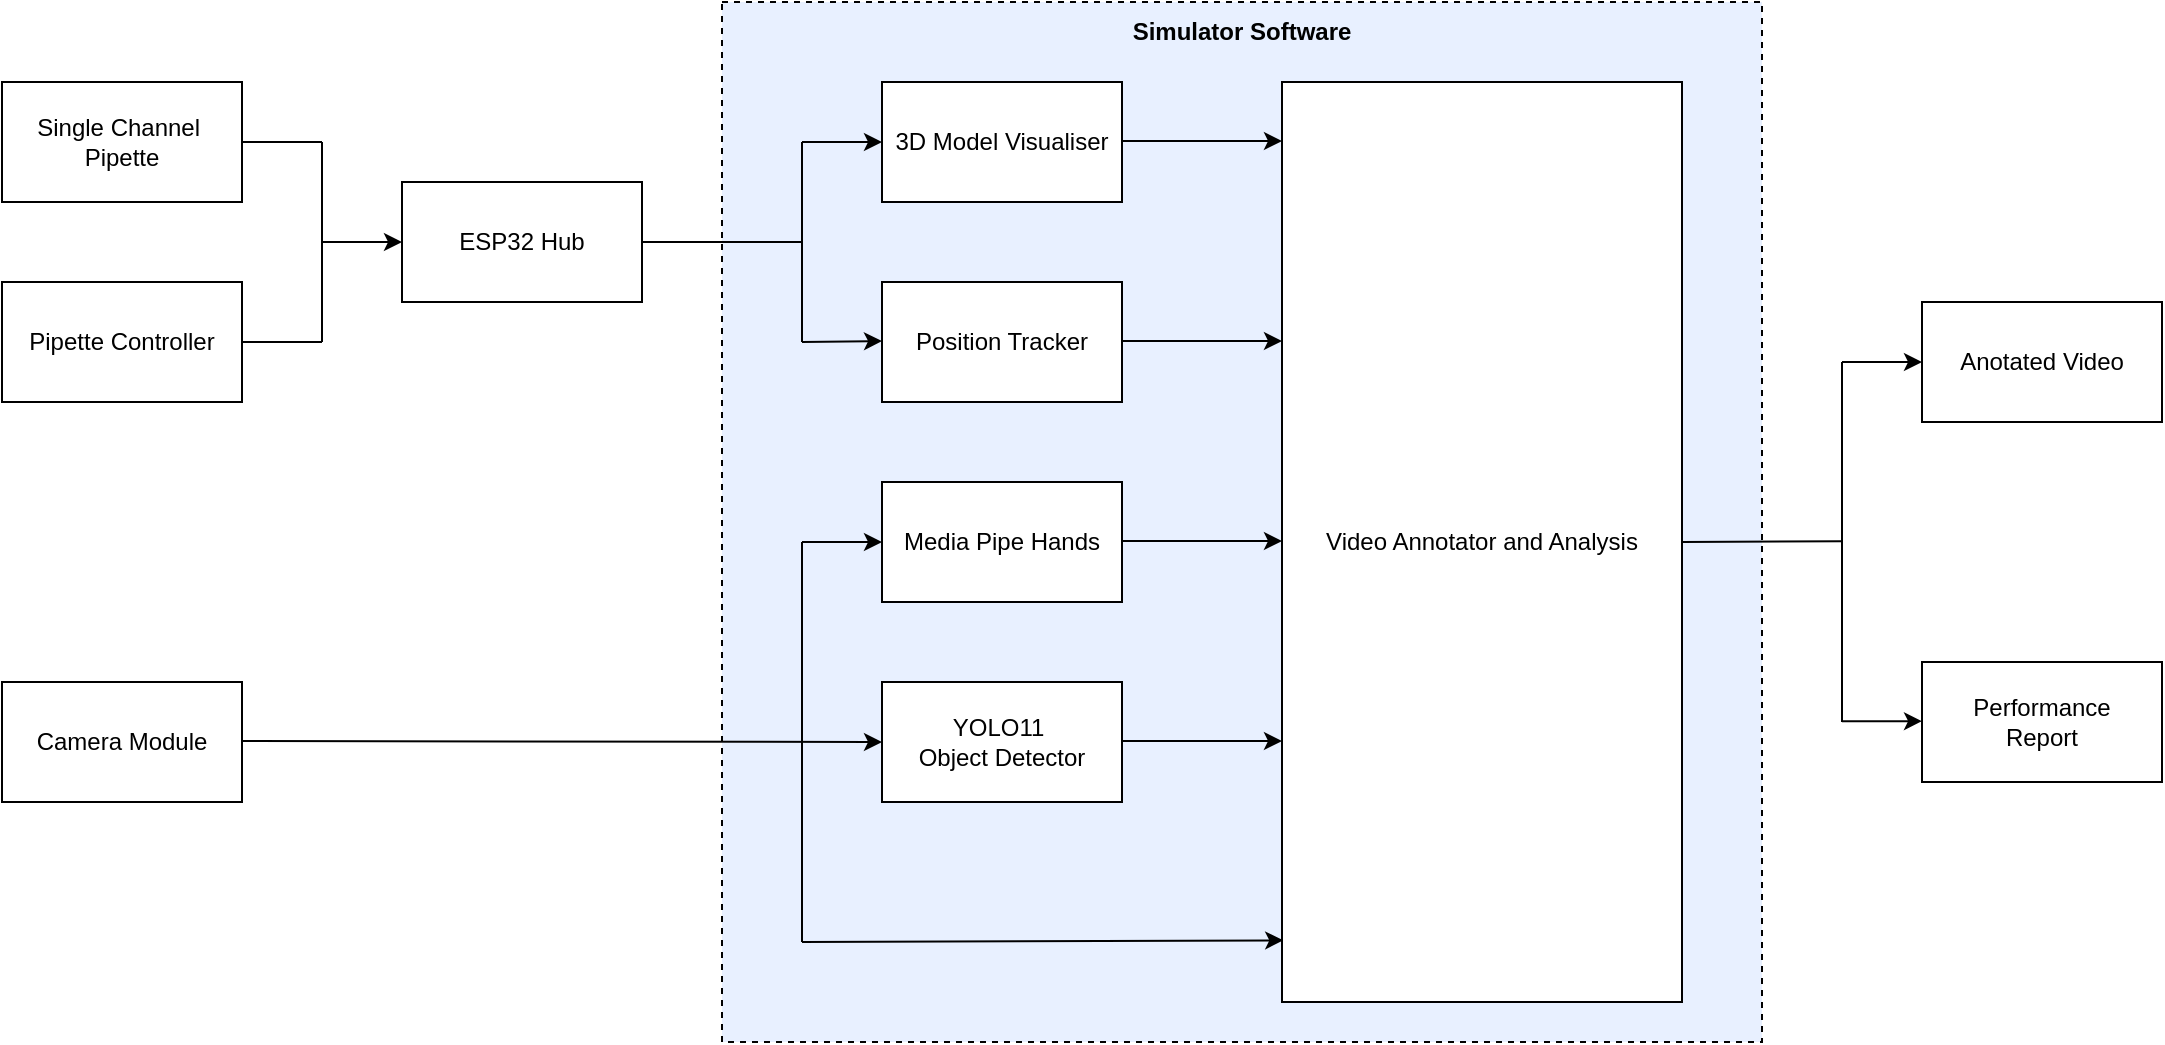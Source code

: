 <mxfile version="22.0.2" type="device">
  <diagram name="Page-1" id="qbrqX4nU3KLF5YsS5Cze">
    <mxGraphModel dx="1290" dy="752" grid="1" gridSize="10" guides="1" tooltips="1" connect="1" arrows="1" fold="1" page="1" pageScale="1" pageWidth="1920" pageHeight="1200" math="0" shadow="0">
      <root>
        <mxCell id="0" />
        <mxCell id="1" parent="0" />
        <mxCell id="_ohLpI7VYf1jax5eckip-43" value="" style="rounded=0;whiteSpace=wrap;html=1;fillColor=#E8F0FF;dashed=1;strokeColor=#000000;strokeWidth=1;" parent="1" vertex="1">
          <mxGeometry x="520" y="190" width="520" height="520" as="geometry" />
        </mxCell>
        <mxCell id="_ohLpI7VYf1jax5eckip-2" value="Single Channel&amp;nbsp;&lt;br&gt;Pipette" style="rounded=0;whiteSpace=wrap;html=1;" parent="1" vertex="1">
          <mxGeometry x="160" y="230" width="120" height="60" as="geometry" />
        </mxCell>
        <mxCell id="_ohLpI7VYf1jax5eckip-3" value="Pipette Controller" style="rounded=0;whiteSpace=wrap;html=1;" parent="1" vertex="1">
          <mxGeometry x="160" y="330" width="120" height="60" as="geometry" />
        </mxCell>
        <mxCell id="_ohLpI7VYf1jax5eckip-4" value="Camera Module" style="rounded=0;whiteSpace=wrap;html=1;" parent="1" vertex="1">
          <mxGeometry x="160" y="530" width="120" height="60" as="geometry" />
        </mxCell>
        <mxCell id="_ohLpI7VYf1jax5eckip-5" value="ESP32 Hub" style="rounded=0;whiteSpace=wrap;html=1;" parent="1" vertex="1">
          <mxGeometry x="360" y="280" width="120" height="60" as="geometry" />
        </mxCell>
        <mxCell id="_ohLpI7VYf1jax5eckip-6" style="edgeStyle=orthogonalEdgeStyle;rounded=0;orthogonalLoop=1;jettySize=auto;html=1;exitX=0.5;exitY=1;exitDx=0;exitDy=0;" parent="1" source="_ohLpI7VYf1jax5eckip-3" target="_ohLpI7VYf1jax5eckip-3" edge="1">
          <mxGeometry relative="1" as="geometry" />
        </mxCell>
        <mxCell id="_ohLpI7VYf1jax5eckip-10" value="" style="endArrow=none;html=1;rounded=0;exitX=1;exitY=0.5;exitDx=0;exitDy=0;" parent="1" source="_ohLpI7VYf1jax5eckip-2" edge="1">
          <mxGeometry width="50" height="50" relative="1" as="geometry">
            <mxPoint x="760" y="490" as="sourcePoint" />
            <mxPoint x="320" y="260" as="targetPoint" />
          </mxGeometry>
        </mxCell>
        <mxCell id="_ohLpI7VYf1jax5eckip-11" value="" style="endArrow=none;html=1;rounded=0;exitX=1;exitY=0.5;exitDx=0;exitDy=0;" parent="1" source="_ohLpI7VYf1jax5eckip-3" edge="1">
          <mxGeometry width="50" height="50" relative="1" as="geometry">
            <mxPoint x="290" y="359.5" as="sourcePoint" />
            <mxPoint x="320" y="360" as="targetPoint" />
          </mxGeometry>
        </mxCell>
        <mxCell id="_ohLpI7VYf1jax5eckip-19" value="3D Model Visualiser" style="rounded=0;whiteSpace=wrap;html=1;" parent="1" vertex="1">
          <mxGeometry x="600" y="230" width="120" height="60" as="geometry" />
        </mxCell>
        <mxCell id="_ohLpI7VYf1jax5eckip-20" value="Position Tracker" style="rounded=0;whiteSpace=wrap;html=1;" parent="1" vertex="1">
          <mxGeometry x="600" y="330" width="120" height="60" as="geometry" />
        </mxCell>
        <mxCell id="_ohLpI7VYf1jax5eckip-21" value="Media Pipe Hands" style="rounded=0;whiteSpace=wrap;html=1;" parent="1" vertex="1">
          <mxGeometry x="600" y="430" width="120" height="60" as="geometry" />
        </mxCell>
        <mxCell id="_ohLpI7VYf1jax5eckip-22" value="YOLO11&amp;nbsp;&lt;br&gt;Object Detector" style="rounded=0;whiteSpace=wrap;html=1;" parent="1" vertex="1">
          <mxGeometry x="600" y="530" width="120" height="60" as="geometry" />
        </mxCell>
        <mxCell id="_ohLpI7VYf1jax5eckip-23" value="" style="endArrow=none;html=1;rounded=0;entryX=1;entryY=0.5;entryDx=0;entryDy=0;exitX=0;exitY=0.5;exitDx=0;exitDy=0;startArrow=classic;startFill=1;" parent="1" source="_ohLpI7VYf1jax5eckip-22" edge="1">
          <mxGeometry width="50" height="50" relative="1" as="geometry">
            <mxPoint x="540" y="559.5" as="sourcePoint" />
            <mxPoint x="280" y="559.5" as="targetPoint" />
          </mxGeometry>
        </mxCell>
        <mxCell id="_ohLpI7VYf1jax5eckip-26" value="" style="endArrow=none;html=1;rounded=0;" parent="1" edge="1">
          <mxGeometry width="50" height="50" relative="1" as="geometry">
            <mxPoint x="560" y="560" as="sourcePoint" />
            <mxPoint x="560" y="460" as="targetPoint" />
          </mxGeometry>
        </mxCell>
        <mxCell id="_ohLpI7VYf1jax5eckip-27" value="" style="endArrow=classic;html=1;rounded=0;entryX=0;entryY=0.5;entryDx=0;entryDy=0;" parent="1" target="_ohLpI7VYf1jax5eckip-21" edge="1">
          <mxGeometry width="50" height="50" relative="1" as="geometry">
            <mxPoint x="560" y="460" as="sourcePoint" />
            <mxPoint x="710" y="450" as="targetPoint" />
          </mxGeometry>
        </mxCell>
        <mxCell id="_ohLpI7VYf1jax5eckip-29" value="" style="endArrow=classic;html=1;rounded=0;entryX=0;entryY=0.5;entryDx=0;entryDy=0;" parent="1" target="_ohLpI7VYf1jax5eckip-19" edge="1">
          <mxGeometry width="50" height="50" relative="1" as="geometry">
            <mxPoint x="560" y="260" as="sourcePoint" />
            <mxPoint x="710" y="440" as="targetPoint" />
          </mxGeometry>
        </mxCell>
        <mxCell id="_ohLpI7VYf1jax5eckip-30" value="" style="endArrow=none;html=1;rounded=0;" parent="1" edge="1">
          <mxGeometry width="50" height="50" relative="1" as="geometry">
            <mxPoint x="560" y="360" as="sourcePoint" />
            <mxPoint x="560" y="260" as="targetPoint" />
          </mxGeometry>
        </mxCell>
        <mxCell id="_ohLpI7VYf1jax5eckip-31" value="" style="endArrow=classic;html=1;rounded=0;entryX=0;entryY=0.5;entryDx=0;entryDy=0;" parent="1" edge="1">
          <mxGeometry width="50" height="50" relative="1" as="geometry">
            <mxPoint x="560" y="360" as="sourcePoint" />
            <mxPoint x="600" y="359.5" as="targetPoint" />
          </mxGeometry>
        </mxCell>
        <mxCell id="_ohLpI7VYf1jax5eckip-32" value="" style="endArrow=none;html=1;rounded=0;entryX=1;entryY=0.5;entryDx=0;entryDy=0;" parent="1" target="_ohLpI7VYf1jax5eckip-5" edge="1">
          <mxGeometry width="50" height="50" relative="1" as="geometry">
            <mxPoint x="560" y="310" as="sourcePoint" />
            <mxPoint x="810" y="440" as="targetPoint" />
          </mxGeometry>
        </mxCell>
        <mxCell id="_ohLpI7VYf1jax5eckip-33" value="Video Annotator and Analysis" style="rounded=0;whiteSpace=wrap;html=1;" parent="1" vertex="1">
          <mxGeometry x="800" y="230" width="200" height="460" as="geometry" />
        </mxCell>
        <mxCell id="_ohLpI7VYf1jax5eckip-34" value="" style="endArrow=none;html=1;rounded=0;" parent="1" edge="1">
          <mxGeometry width="50" height="50" relative="1" as="geometry">
            <mxPoint x="560" y="660" as="sourcePoint" />
            <mxPoint x="560" y="560" as="targetPoint" />
          </mxGeometry>
        </mxCell>
        <mxCell id="_ohLpI7VYf1jax5eckip-36" value="" style="endArrow=classic;html=1;rounded=0;entryX=0.003;entryY=0.933;entryDx=0;entryDy=0;entryPerimeter=0;" parent="1" target="_ohLpI7VYf1jax5eckip-33" edge="1">
          <mxGeometry width="50" height="50" relative="1" as="geometry">
            <mxPoint x="560" y="660" as="sourcePoint" />
            <mxPoint x="600" y="660" as="targetPoint" />
          </mxGeometry>
        </mxCell>
        <mxCell id="_ohLpI7VYf1jax5eckip-39" value="" style="endArrow=classic;html=1;rounded=0;" parent="1" edge="1">
          <mxGeometry width="50" height="50" relative="1" as="geometry">
            <mxPoint x="720" y="259.5" as="sourcePoint" />
            <mxPoint x="800" y="259.5" as="targetPoint" />
          </mxGeometry>
        </mxCell>
        <mxCell id="_ohLpI7VYf1jax5eckip-40" value="" style="endArrow=classic;html=1;rounded=0;" parent="1" edge="1">
          <mxGeometry width="50" height="50" relative="1" as="geometry">
            <mxPoint x="720" y="359.5" as="sourcePoint" />
            <mxPoint x="800" y="359.5" as="targetPoint" />
          </mxGeometry>
        </mxCell>
        <mxCell id="_ohLpI7VYf1jax5eckip-41" value="" style="endArrow=classic;html=1;rounded=0;" parent="1" edge="1">
          <mxGeometry width="50" height="50" relative="1" as="geometry">
            <mxPoint x="720" y="459.5" as="sourcePoint" />
            <mxPoint x="800" y="459.5" as="targetPoint" />
          </mxGeometry>
        </mxCell>
        <mxCell id="_ohLpI7VYf1jax5eckip-42" value="" style="endArrow=classic;html=1;rounded=0;" parent="1" edge="1">
          <mxGeometry width="50" height="50" relative="1" as="geometry">
            <mxPoint x="720" y="559.5" as="sourcePoint" />
            <mxPoint x="800" y="559.5" as="targetPoint" />
          </mxGeometry>
        </mxCell>
        <mxCell id="_ohLpI7VYf1jax5eckip-47" value="&lt;b&gt;Simulator Software&lt;/b&gt;" style="text;html=1;strokeColor=none;fillColor=none;align=center;verticalAlign=middle;whiteSpace=wrap;rounded=0;" parent="1" vertex="1">
          <mxGeometry x="720" y="190" width="120" height="30" as="geometry" />
        </mxCell>
        <mxCell id="_ohLpI7VYf1jax5eckip-48" value="" style="endArrow=none;html=1;rounded=0;" parent="1" edge="1">
          <mxGeometry width="50" height="50" relative="1" as="geometry">
            <mxPoint x="320" y="360" as="sourcePoint" />
            <mxPoint x="320" y="260" as="targetPoint" />
          </mxGeometry>
        </mxCell>
        <mxCell id="_ohLpI7VYf1jax5eckip-49" value="" style="endArrow=classic;html=1;rounded=0;entryX=0;entryY=0.5;entryDx=0;entryDy=0;" parent="1" target="_ohLpI7VYf1jax5eckip-5" edge="1">
          <mxGeometry width="50" height="50" relative="1" as="geometry">
            <mxPoint x="320" y="310" as="sourcePoint" />
            <mxPoint x="810" y="540" as="targetPoint" />
          </mxGeometry>
        </mxCell>
        <mxCell id="zN1m6sf00J5xMkAmpgB7-2" value="Anotated Video" style="rounded=0;whiteSpace=wrap;html=1;" vertex="1" parent="1">
          <mxGeometry x="1120" y="340" width="120" height="60" as="geometry" />
        </mxCell>
        <mxCell id="zN1m6sf00J5xMkAmpgB7-3" value="Performance&lt;br&gt;Report" style="rounded=0;whiteSpace=wrap;html=1;" vertex="1" parent="1">
          <mxGeometry x="1120" y="520" width="120" height="60" as="geometry" />
        </mxCell>
        <mxCell id="zN1m6sf00J5xMkAmpgB7-4" value="" style="endArrow=none;html=1;rounded=0;" edge="1" parent="1">
          <mxGeometry width="50" height="50" relative="1" as="geometry">
            <mxPoint x="1080" y="550" as="sourcePoint" />
            <mxPoint x="1080" y="370" as="targetPoint" />
          </mxGeometry>
        </mxCell>
        <mxCell id="zN1m6sf00J5xMkAmpgB7-5" value="" style="endArrow=classic;html=1;rounded=0;entryX=0;entryY=0.5;entryDx=0;entryDy=0;" edge="1" parent="1" target="zN1m6sf00J5xMkAmpgB7-2">
          <mxGeometry width="50" height="50" relative="1" as="geometry">
            <mxPoint x="1080" y="370" as="sourcePoint" />
            <mxPoint x="750" y="400" as="targetPoint" />
          </mxGeometry>
        </mxCell>
        <mxCell id="zN1m6sf00J5xMkAmpgB7-6" value="" style="endArrow=classic;html=1;rounded=0;entryX=0;entryY=0.5;entryDx=0;entryDy=0;" edge="1" parent="1">
          <mxGeometry width="50" height="50" relative="1" as="geometry">
            <mxPoint x="1080" y="549.58" as="sourcePoint" />
            <mxPoint x="1120" y="549.58" as="targetPoint" />
          </mxGeometry>
        </mxCell>
        <mxCell id="zN1m6sf00J5xMkAmpgB7-8" value="" style="endArrow=none;html=1;rounded=0;exitX=1;exitY=0.5;exitDx=0;exitDy=0;" edge="1" parent="1" source="_ohLpI7VYf1jax5eckip-33">
          <mxGeometry width="50" height="50" relative="1" as="geometry">
            <mxPoint x="1000" y="459.58" as="sourcePoint" />
            <mxPoint x="1080" y="459.58" as="targetPoint" />
          </mxGeometry>
        </mxCell>
      </root>
    </mxGraphModel>
  </diagram>
</mxfile>
